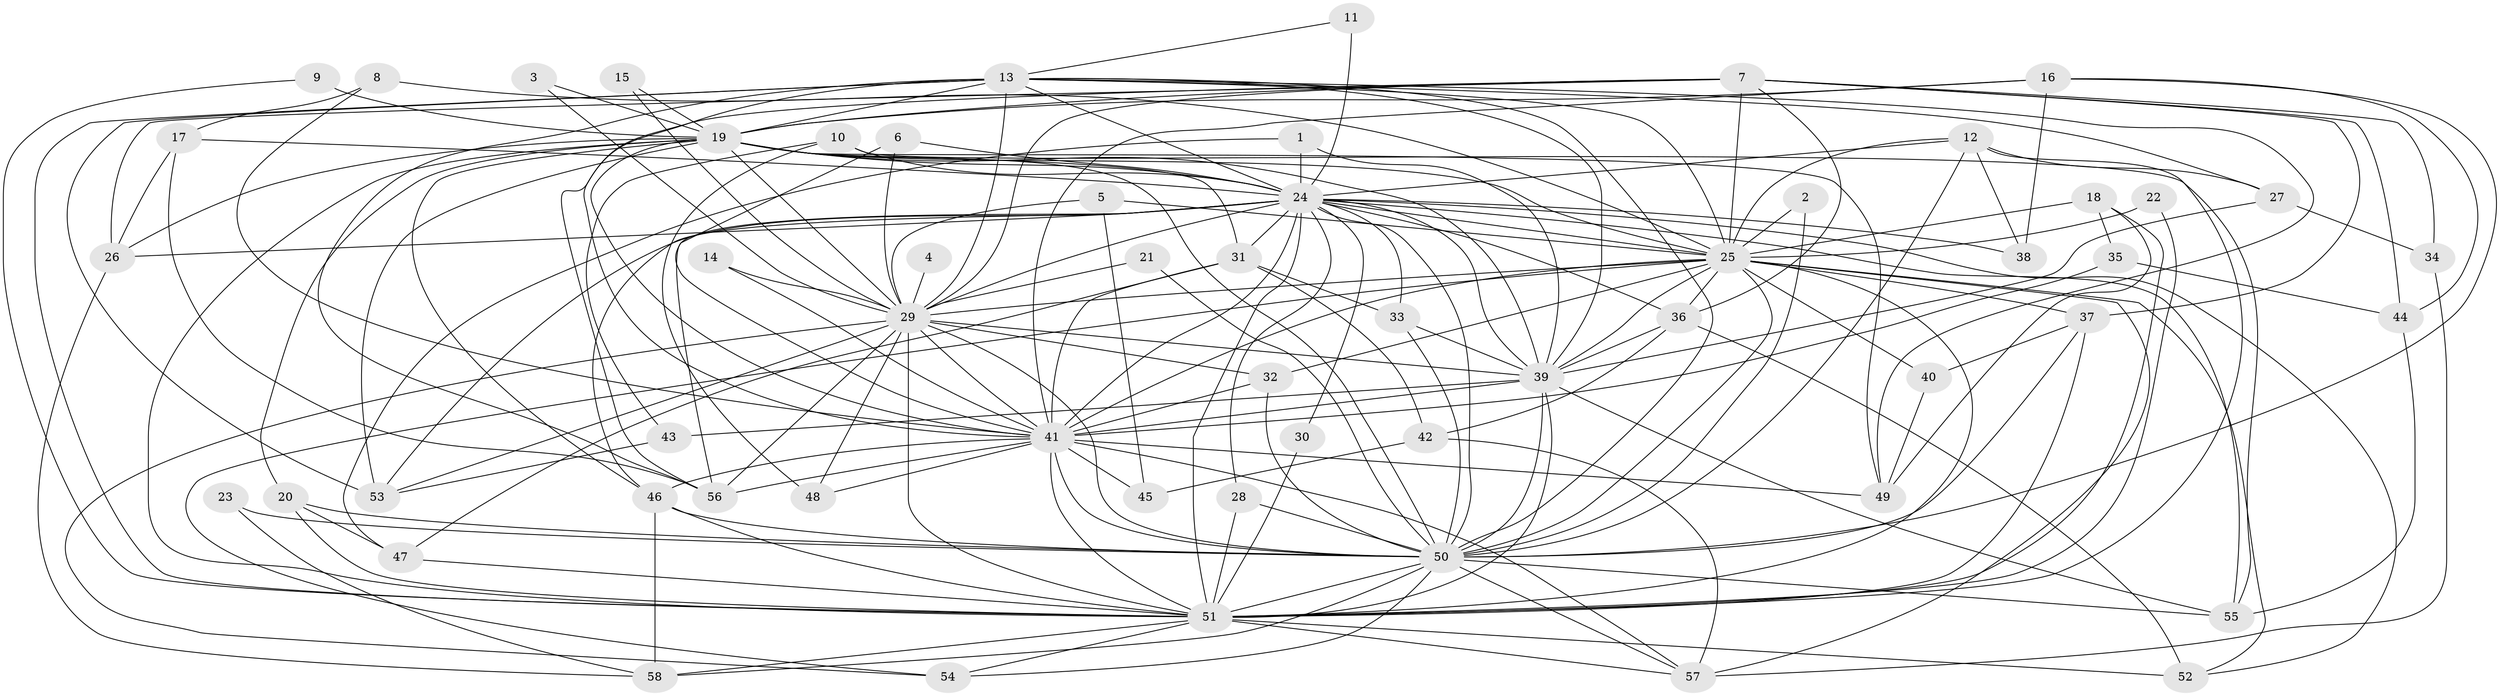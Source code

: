 // original degree distribution, {26: 0.013605442176870748, 19: 0.006802721088435374, 37: 0.006802721088435374, 23: 0.006802721088435374, 31: 0.006802721088435374, 28: 0.006802721088435374, 20: 0.006802721088435374, 27: 0.006802721088435374, 14: 0.006802721088435374, 2: 0.5034013605442177, 6: 0.034013605442176874, 3: 0.22448979591836735, 5: 0.034013605442176874, 4: 0.1292517006802721, 9: 0.006802721088435374}
// Generated by graph-tools (version 1.1) at 2025/36/03/04/25 23:36:26]
// undirected, 58 vertices, 183 edges
graph export_dot {
  node [color=gray90,style=filled];
  1;
  2;
  3;
  4;
  5;
  6;
  7;
  8;
  9;
  10;
  11;
  12;
  13;
  14;
  15;
  16;
  17;
  18;
  19;
  20;
  21;
  22;
  23;
  24;
  25;
  26;
  27;
  28;
  29;
  30;
  31;
  32;
  33;
  34;
  35;
  36;
  37;
  38;
  39;
  40;
  41;
  42;
  43;
  44;
  45;
  46;
  47;
  48;
  49;
  50;
  51;
  52;
  53;
  54;
  55;
  56;
  57;
  58;
  1 -- 24 [weight=1.0];
  1 -- 39 [weight=1.0];
  1 -- 47 [weight=1.0];
  2 -- 25 [weight=1.0];
  2 -- 50 [weight=1.0];
  3 -- 19 [weight=1.0];
  3 -- 29 [weight=1.0];
  4 -- 29 [weight=1.0];
  5 -- 25 [weight=1.0];
  5 -- 29 [weight=1.0];
  5 -- 45 [weight=1.0];
  6 -- 24 [weight=1.0];
  6 -- 29 [weight=1.0];
  6 -- 41 [weight=1.0];
  7 -- 19 [weight=1.0];
  7 -- 25 [weight=2.0];
  7 -- 26 [weight=1.0];
  7 -- 29 [weight=1.0];
  7 -- 34 [weight=1.0];
  7 -- 36 [weight=1.0];
  7 -- 37 [weight=1.0];
  7 -- 44 [weight=1.0];
  7 -- 56 [weight=1.0];
  8 -- 17 [weight=1.0];
  8 -- 25 [weight=1.0];
  8 -- 41 [weight=1.0];
  9 -- 19 [weight=2.0];
  9 -- 51 [weight=1.0];
  10 -- 24 [weight=1.0];
  10 -- 43 [weight=1.0];
  10 -- 48 [weight=1.0];
  10 -- 55 [weight=2.0];
  11 -- 13 [weight=1.0];
  11 -- 24 [weight=1.0];
  12 -- 24 [weight=1.0];
  12 -- 25 [weight=1.0];
  12 -- 27 [weight=1.0];
  12 -- 38 [weight=1.0];
  12 -- 50 [weight=1.0];
  12 -- 51 [weight=1.0];
  13 -- 19 [weight=1.0];
  13 -- 24 [weight=4.0];
  13 -- 25 [weight=1.0];
  13 -- 27 [weight=1.0];
  13 -- 29 [weight=1.0];
  13 -- 39 [weight=1.0];
  13 -- 41 [weight=1.0];
  13 -- 49 [weight=1.0];
  13 -- 50 [weight=1.0];
  13 -- 51 [weight=2.0];
  13 -- 53 [weight=2.0];
  13 -- 56 [weight=1.0];
  14 -- 29 [weight=2.0];
  14 -- 41 [weight=1.0];
  15 -- 19 [weight=1.0];
  15 -- 29 [weight=1.0];
  16 -- 19 [weight=1.0];
  16 -- 38 [weight=1.0];
  16 -- 41 [weight=1.0];
  16 -- 44 [weight=1.0];
  16 -- 50 [weight=1.0];
  17 -- 24 [weight=1.0];
  17 -- 26 [weight=1.0];
  17 -- 56 [weight=1.0];
  18 -- 25 [weight=1.0];
  18 -- 35 [weight=1.0];
  18 -- 49 [weight=1.0];
  18 -- 51 [weight=1.0];
  19 -- 20 [weight=1.0];
  19 -- 24 [weight=1.0];
  19 -- 25 [weight=1.0];
  19 -- 26 [weight=1.0];
  19 -- 29 [weight=2.0];
  19 -- 31 [weight=1.0];
  19 -- 39 [weight=1.0];
  19 -- 41 [weight=1.0];
  19 -- 46 [weight=1.0];
  19 -- 49 [weight=1.0];
  19 -- 50 [weight=2.0];
  19 -- 51 [weight=3.0];
  19 -- 53 [weight=1.0];
  20 -- 47 [weight=1.0];
  20 -- 50 [weight=1.0];
  20 -- 51 [weight=2.0];
  21 -- 29 [weight=2.0];
  21 -- 50 [weight=1.0];
  22 -- 25 [weight=1.0];
  22 -- 51 [weight=1.0];
  23 -- 50 [weight=1.0];
  23 -- 58 [weight=1.0];
  24 -- 25 [weight=1.0];
  24 -- 26 [weight=2.0];
  24 -- 28 [weight=1.0];
  24 -- 29 [weight=1.0];
  24 -- 30 [weight=1.0];
  24 -- 31 [weight=1.0];
  24 -- 33 [weight=2.0];
  24 -- 36 [weight=1.0];
  24 -- 38 [weight=1.0];
  24 -- 39 [weight=2.0];
  24 -- 41 [weight=3.0];
  24 -- 46 [weight=1.0];
  24 -- 50 [weight=2.0];
  24 -- 51 [weight=2.0];
  24 -- 52 [weight=1.0];
  24 -- 53 [weight=1.0];
  24 -- 55 [weight=2.0];
  24 -- 56 [weight=1.0];
  25 -- 29 [weight=1.0];
  25 -- 32 [weight=1.0];
  25 -- 36 [weight=1.0];
  25 -- 37 [weight=1.0];
  25 -- 39 [weight=1.0];
  25 -- 40 [weight=1.0];
  25 -- 41 [weight=3.0];
  25 -- 50 [weight=1.0];
  25 -- 51 [weight=3.0];
  25 -- 52 [weight=1.0];
  25 -- 54 [weight=1.0];
  25 -- 57 [weight=1.0];
  26 -- 58 [weight=1.0];
  27 -- 34 [weight=1.0];
  27 -- 39 [weight=1.0];
  28 -- 50 [weight=1.0];
  28 -- 51 [weight=1.0];
  29 -- 32 [weight=1.0];
  29 -- 39 [weight=1.0];
  29 -- 41 [weight=3.0];
  29 -- 48 [weight=1.0];
  29 -- 50 [weight=1.0];
  29 -- 51 [weight=2.0];
  29 -- 53 [weight=1.0];
  29 -- 54 [weight=1.0];
  29 -- 56 [weight=1.0];
  30 -- 51 [weight=1.0];
  31 -- 33 [weight=1.0];
  31 -- 41 [weight=1.0];
  31 -- 42 [weight=1.0];
  31 -- 47 [weight=1.0];
  32 -- 41 [weight=1.0];
  32 -- 50 [weight=1.0];
  33 -- 39 [weight=1.0];
  33 -- 50 [weight=1.0];
  34 -- 57 [weight=1.0];
  35 -- 41 [weight=1.0];
  35 -- 44 [weight=1.0];
  36 -- 39 [weight=1.0];
  36 -- 42 [weight=1.0];
  36 -- 52 [weight=1.0];
  37 -- 40 [weight=1.0];
  37 -- 50 [weight=1.0];
  37 -- 51 [weight=1.0];
  39 -- 41 [weight=2.0];
  39 -- 43 [weight=1.0];
  39 -- 50 [weight=4.0];
  39 -- 51 [weight=3.0];
  39 -- 55 [weight=1.0];
  40 -- 49 [weight=1.0];
  41 -- 45 [weight=1.0];
  41 -- 46 [weight=1.0];
  41 -- 48 [weight=1.0];
  41 -- 49 [weight=1.0];
  41 -- 50 [weight=2.0];
  41 -- 51 [weight=2.0];
  41 -- 56 [weight=1.0];
  41 -- 57 [weight=1.0];
  42 -- 45 [weight=1.0];
  42 -- 57 [weight=1.0];
  43 -- 53 [weight=1.0];
  44 -- 55 [weight=1.0];
  46 -- 50 [weight=1.0];
  46 -- 51 [weight=1.0];
  46 -- 58 [weight=1.0];
  47 -- 51 [weight=1.0];
  50 -- 51 [weight=2.0];
  50 -- 54 [weight=1.0];
  50 -- 55 [weight=1.0];
  50 -- 57 [weight=1.0];
  50 -- 58 [weight=1.0];
  51 -- 52 [weight=2.0];
  51 -- 54 [weight=1.0];
  51 -- 57 [weight=2.0];
  51 -- 58 [weight=1.0];
}
